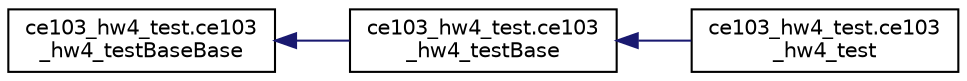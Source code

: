 digraph "Graphical Class Hierarchy"
{
 // INTERACTIVE_SVG=YES
 // LATEX_PDF_SIZE
  edge [fontname="Helvetica",fontsize="10",labelfontname="Helvetica",labelfontsize="10"];
  node [fontname="Helvetica",fontsize="10",shape=record];
  rankdir="LR";
  Node0 [label="ce103_hw4_test.ce103\l_hw4_testBaseBase",height=0.2,width=0.4,color="black", fillcolor="white", style="filled",URL="$d9/dec/a00090.html",tooltip=" "];
  Node0 -> Node1 [dir="back",color="midnightblue",fontsize="10",style="solid",fontname="Helvetica"];
  Node1 [label="ce103_hw4_test.ce103\l_hw4_testBase",height=0.2,width=0.4,color="black", fillcolor="white", style="filled",URL="$da/d2a/a00086.html",tooltip=" "];
  Node1 -> Node2 [dir="back",color="midnightblue",fontsize="10",style="solid",fontname="Helvetica"];
  Node2 [label="ce103_hw4_test.ce103\l_hw4_test",height=0.2,width=0.4,color="black", fillcolor="white", style="filled",URL="$d4/d63/a00082.html",tooltip=" "];
}
